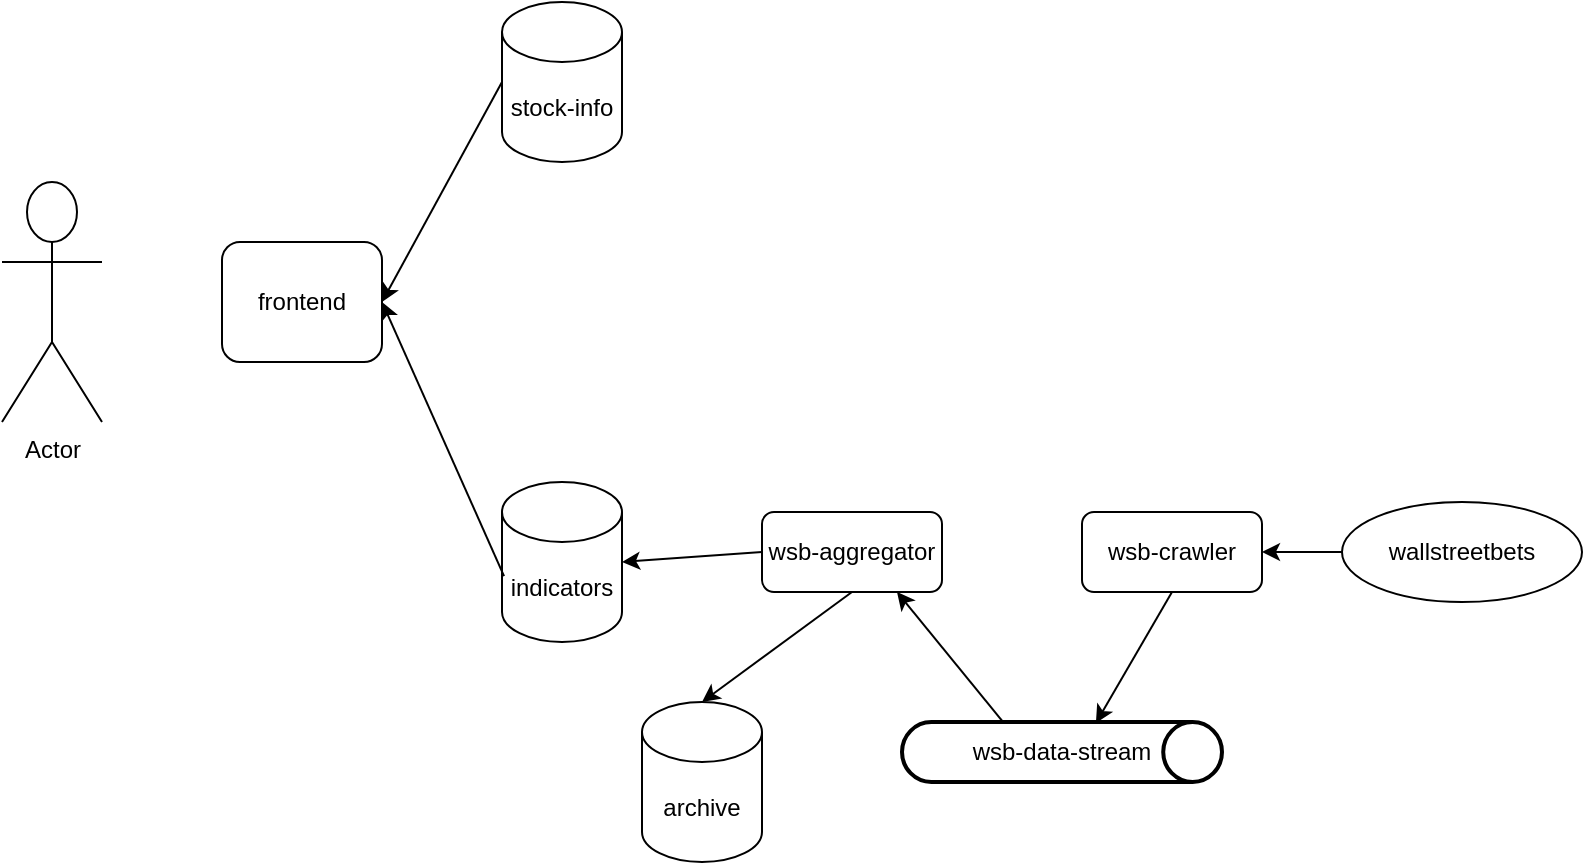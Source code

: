 <mxfile version="20.3.5" type="github">
  <diagram id="cwuAHb5kfraua9O70WIg" name="Page-1">
    <mxGraphModel dx="1018" dy="657" grid="1" gridSize="10" guides="1" tooltips="1" connect="1" arrows="1" fold="1" page="1" pageScale="1" pageWidth="850" pageHeight="1100" math="0" shadow="0">
      <root>
        <mxCell id="0" />
        <mxCell id="1" parent="0" />
        <mxCell id="NB_EdpPb3LNE-C1aPvxd-1" value="Actor" style="shape=umlActor;verticalLabelPosition=bottom;verticalAlign=top;html=1;outlineConnect=0;" vertex="1" parent="1">
          <mxGeometry x="20" y="140" width="50" height="120" as="geometry" />
        </mxCell>
        <mxCell id="NB_EdpPb3LNE-C1aPvxd-2" value="frontend" style="rounded=1;whiteSpace=wrap;html=1;" vertex="1" parent="1">
          <mxGeometry x="130" y="170" width="80" height="60" as="geometry" />
        </mxCell>
        <mxCell id="NB_EdpPb3LNE-C1aPvxd-3" value="stock-info" style="shape=cylinder3;whiteSpace=wrap;html=1;boundedLbl=1;backgroundOutline=1;size=15;" vertex="1" parent="1">
          <mxGeometry x="270" y="50" width="60" height="80" as="geometry" />
        </mxCell>
        <mxCell id="NB_EdpPb3LNE-C1aPvxd-4" value="indicators" style="shape=cylinder3;whiteSpace=wrap;html=1;boundedLbl=1;backgroundOutline=1;size=15;" vertex="1" parent="1">
          <mxGeometry x="270" y="290" width="60" height="80" as="geometry" />
        </mxCell>
        <mxCell id="NB_EdpPb3LNE-C1aPvxd-5" value="" style="endArrow=classic;html=1;rounded=0;entryX=1;entryY=0.5;entryDx=0;entryDy=0;exitX=0;exitY=0.5;exitDx=0;exitDy=0;exitPerimeter=0;" edge="1" parent="1" source="NB_EdpPb3LNE-C1aPvxd-3" target="NB_EdpPb3LNE-C1aPvxd-2">
          <mxGeometry width="50" height="50" relative="1" as="geometry">
            <mxPoint x="400" y="370" as="sourcePoint" />
            <mxPoint x="450" y="320" as="targetPoint" />
          </mxGeometry>
        </mxCell>
        <mxCell id="NB_EdpPb3LNE-C1aPvxd-6" value="" style="endArrow=classic;html=1;rounded=0;entryX=1;entryY=0.5;entryDx=0;entryDy=0;exitX=0.017;exitY=0.588;exitDx=0;exitDy=0;exitPerimeter=0;" edge="1" parent="1" source="NB_EdpPb3LNE-C1aPvxd-4" target="NB_EdpPb3LNE-C1aPvxd-2">
          <mxGeometry width="50" height="50" relative="1" as="geometry">
            <mxPoint x="400" y="370" as="sourcePoint" />
            <mxPoint x="450" y="320" as="targetPoint" />
          </mxGeometry>
        </mxCell>
        <mxCell id="NB_EdpPb3LNE-C1aPvxd-7" value="wsb-crawler" style="rounded=1;whiteSpace=wrap;html=1;" vertex="1" parent="1">
          <mxGeometry x="560" y="305" width="90" height="40" as="geometry" />
        </mxCell>
        <mxCell id="NB_EdpPb3LNE-C1aPvxd-8" value="wallstreetbets" style="ellipse;whiteSpace=wrap;html=1;" vertex="1" parent="1">
          <mxGeometry x="690" y="300" width="120" height="50" as="geometry" />
        </mxCell>
        <mxCell id="NB_EdpPb3LNE-C1aPvxd-9" value="wsb-aggregator" style="rounded=1;whiteSpace=wrap;html=1;" vertex="1" parent="1">
          <mxGeometry x="400" y="305" width="90" height="40" as="geometry" />
        </mxCell>
        <mxCell id="NB_EdpPb3LNE-C1aPvxd-11" value="wsb-data-stream" style="strokeWidth=2;html=1;shape=mxgraph.flowchart.direct_data;whiteSpace=wrap;" vertex="1" parent="1">
          <mxGeometry x="470" y="410" width="160" height="30" as="geometry" />
        </mxCell>
        <mxCell id="NB_EdpPb3LNE-C1aPvxd-12" value="archive" style="shape=cylinder3;whiteSpace=wrap;html=1;boundedLbl=1;backgroundOutline=1;size=15;" vertex="1" parent="1">
          <mxGeometry x="340" y="400" width="60" height="80" as="geometry" />
        </mxCell>
        <mxCell id="NB_EdpPb3LNE-C1aPvxd-13" value="" style="endArrow=classic;html=1;rounded=0;entryX=1;entryY=0.5;entryDx=0;entryDy=0;entryPerimeter=0;exitX=0;exitY=0.5;exitDx=0;exitDy=0;" edge="1" parent="1" source="NB_EdpPb3LNE-C1aPvxd-9" target="NB_EdpPb3LNE-C1aPvxd-4">
          <mxGeometry width="50" height="50" relative="1" as="geometry">
            <mxPoint x="400" y="360" as="sourcePoint" />
            <mxPoint x="450" y="310" as="targetPoint" />
          </mxGeometry>
        </mxCell>
        <mxCell id="NB_EdpPb3LNE-C1aPvxd-14" value="" style="endArrow=classic;html=1;rounded=0;entryX=0.5;entryY=0;entryDx=0;entryDy=0;entryPerimeter=0;exitX=0.5;exitY=1;exitDx=0;exitDy=0;" edge="1" parent="1" source="NB_EdpPb3LNE-C1aPvxd-9" target="NB_EdpPb3LNE-C1aPvxd-12">
          <mxGeometry width="50" height="50" relative="1" as="geometry">
            <mxPoint x="410" y="335" as="sourcePoint" />
            <mxPoint x="340" y="340" as="targetPoint" />
          </mxGeometry>
        </mxCell>
        <mxCell id="NB_EdpPb3LNE-C1aPvxd-16" value="" style="endArrow=classic;html=1;rounded=0;entryX=0.75;entryY=1;entryDx=0;entryDy=0;exitX=0.313;exitY=-0.017;exitDx=0;exitDy=0;exitPerimeter=0;" edge="1" parent="1" source="NB_EdpPb3LNE-C1aPvxd-11" target="NB_EdpPb3LNE-C1aPvxd-9">
          <mxGeometry width="50" height="50" relative="1" as="geometry">
            <mxPoint x="465" y="365" as="sourcePoint" />
            <mxPoint x="390" y="420" as="targetPoint" />
          </mxGeometry>
        </mxCell>
        <mxCell id="NB_EdpPb3LNE-C1aPvxd-17" value="" style="endArrow=classic;html=1;rounded=0;entryX=0.606;entryY=0.017;entryDx=0;entryDy=0;entryPerimeter=0;exitX=0.5;exitY=1;exitDx=0;exitDy=0;" edge="1" parent="1" source="NB_EdpPb3LNE-C1aPvxd-7" target="NB_EdpPb3LNE-C1aPvxd-11">
          <mxGeometry width="50" height="50" relative="1" as="geometry">
            <mxPoint x="475" y="375" as="sourcePoint" />
            <mxPoint x="400" y="430" as="targetPoint" />
          </mxGeometry>
        </mxCell>
        <mxCell id="NB_EdpPb3LNE-C1aPvxd-18" value="" style="endArrow=classic;html=1;rounded=0;entryX=1;entryY=0.5;entryDx=0;entryDy=0;exitX=0;exitY=0.5;exitDx=0;exitDy=0;" edge="1" parent="1" source="NB_EdpPb3LNE-C1aPvxd-8" target="NB_EdpPb3LNE-C1aPvxd-7">
          <mxGeometry width="50" height="50" relative="1" as="geometry">
            <mxPoint x="615" y="355" as="sourcePoint" />
            <mxPoint x="576.96" y="420.51" as="targetPoint" />
          </mxGeometry>
        </mxCell>
      </root>
    </mxGraphModel>
  </diagram>
</mxfile>
